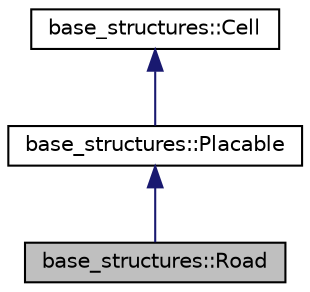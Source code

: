 digraph "base_structures::Road"
{
  edge [fontname="Helvetica",fontsize="10",labelfontname="Helvetica",labelfontsize="10"];
  node [fontname="Helvetica",fontsize="10",shape=record];
  Node3 [label="base_structures::Road",height=0.2,width=0.4,color="black", fillcolor="grey75", style="filled", fontcolor="black"];
  Node4 -> Node3 [dir="back",color="midnightblue",fontsize="10",style="solid",fontname="Helvetica"];
  Node4 [label="base_structures::Placable",height=0.2,width=0.4,color="black", fillcolor="white", style="filled",URL="$classbase__structures_1_1Placable.html",tooltip="Abstract class for tiles any units (not monsters!) can be placed. "];
  Node5 -> Node4 [dir="back",color="midnightblue",fontsize="10",style="solid",fontname="Helvetica"];
  Node5 [label="base_structures::Cell",height=0.2,width=0.4,color="black", fillcolor="white", style="filled",URL="$classbase__structures_1_1Cell.html"];
}
